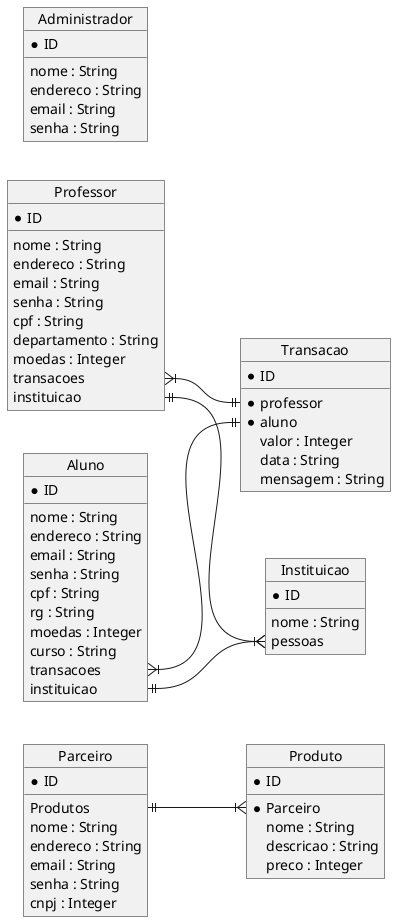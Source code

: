 @startuml
left to right direction
hide empty members

object Parceiro {
    * ID
    ____
    Produtos
    nome : String
    endereco : String
    email : String
    senha : String
    cnpj : Integer
}

object Produto {
    * ID
    ___
    * Parceiro
    nome : String
    descricao : String
    preco : Integer
}

object Aluno {
    * ID
    ___
    nome : String
    endereco : String
    email : String
    senha : String
    cpf : String
    rg : String
    moedas : Integer
    curso : String
    transacoes
    instituicao
}

object Professor {
    * ID
    ___
    nome : String
    endereco : String
    email : String
    senha : String
    cpf : String
    departamento : String
    moedas : Integer
    transacoes
    instituicao
}

object Administrador {
    * ID
    ___
    nome : String
    endereco : String
    email : String
    senha : String
}

object Instituicao {
    * ID
    ___
    nome : String
    pessoas
}

object Transacao {
    * ID
    ___
    * professor
    * aluno
    valor : Integer
    data : String
    mensagem : String
}


Parceiro::Produtos ||--|{ Produto::Parceiro

Professor::transacoes }|--|| Transacao::professor
Aluno::transacoes }|--|| Transacao::aluno

Professor::instituicao ||--|{ Instituicao::pessoas
Aluno::instituicao ||--|{ Instituicao::pessoas

@enduml
